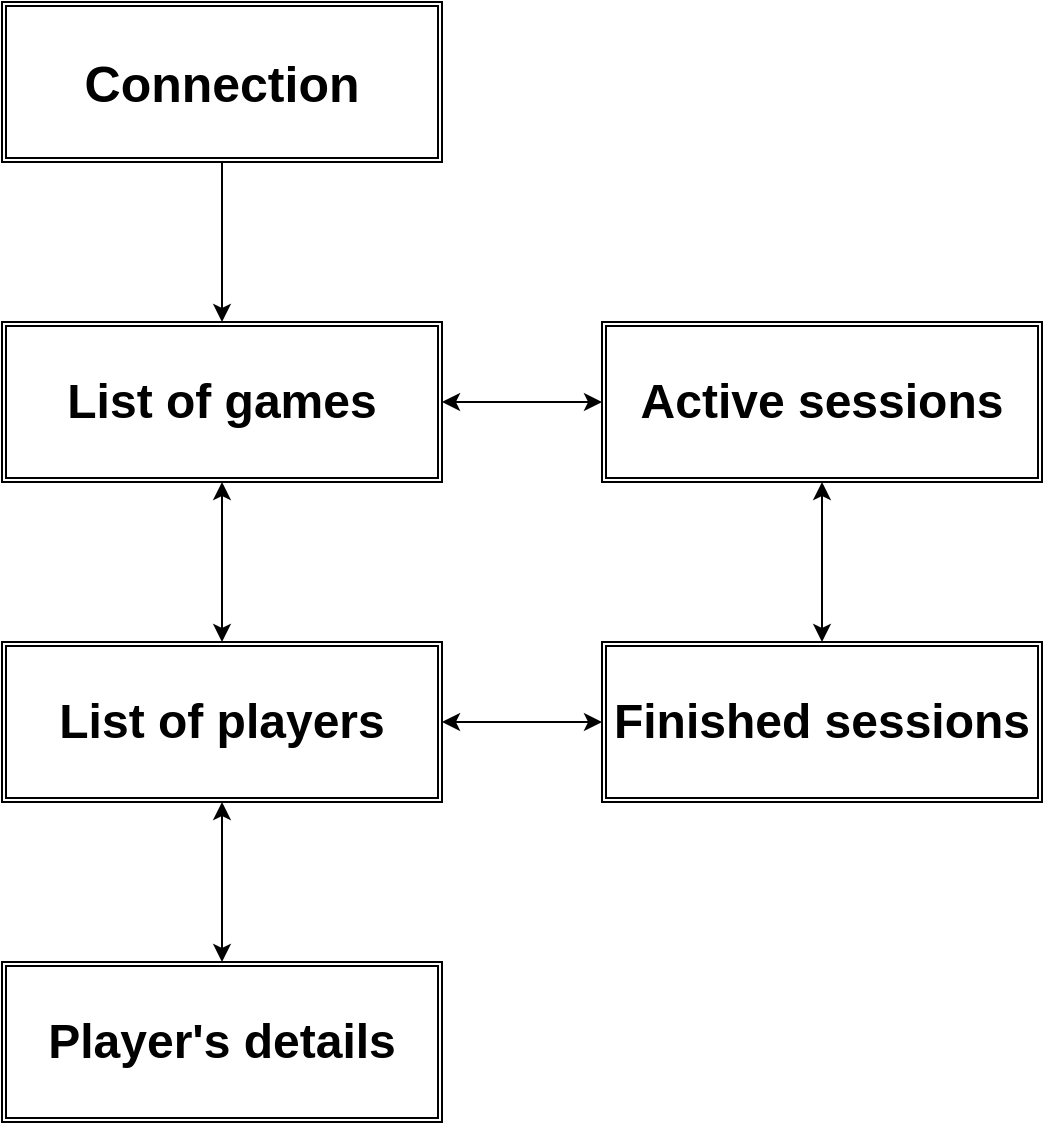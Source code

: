<mxfile version="12.1.3" type="device" pages="1"><diagram id="gSnpx5uGAL04XRHWrT9_" name="Page-1"><mxGraphModel dx="1127" dy="546" grid="1" gridSize="10" guides="1" tooltips="1" connect="1" arrows="1" fold="1" page="1" pageScale="1" pageWidth="827" pageHeight="1169" math="0" shadow="0"><root><mxCell id="0"/><mxCell id="1" parent="0"/><mxCell id="BVLQ9J43ZEy-TG3XqTZP-12" value="" style="edgeStyle=orthogonalEdgeStyle;rounded=0;orthogonalLoop=1;jettySize=auto;html=1;" parent="1" source="BVLQ9J43ZEy-TG3XqTZP-1" target="BVLQ9J43ZEy-TG3XqTZP-11" edge="1"><mxGeometry relative="1" as="geometry"/></mxCell><mxCell id="BVLQ9J43ZEy-TG3XqTZP-1" value="&lt;h1 style=&quot;font-size: 25px&quot;&gt;&lt;font style=&quot;font-size: 25px&quot;&gt;C&lt;font style=&quot;font-size: 25px&quot;&gt;onnection&lt;/font&gt;&lt;/font&gt;&lt;/h1&gt;" style="shape=ext;double=1;rounded=0;whiteSpace=wrap;html=1;" parent="1" vertex="1"><mxGeometry x="70" y="40" width="220" height="80" as="geometry"/></mxCell><mxCell id="BVLQ9J43ZEy-TG3XqTZP-11" value="&lt;h1&gt;List of games&lt;/h1&gt;" style="shape=ext;double=1;rounded=0;whiteSpace=wrap;html=1;" parent="1" vertex="1"><mxGeometry x="70" y="200" width="220" height="80" as="geometry"/></mxCell><mxCell id="ppZuyh-84o3ccYqYWX5g-5" value="&lt;h1&gt;Active sessions&lt;br&gt;&lt;/h1&gt;" style="shape=ext;double=1;rounded=0;whiteSpace=wrap;html=1;" vertex="1" parent="1"><mxGeometry x="370" y="200" width="220" height="80" as="geometry"/></mxCell><mxCell id="ppZuyh-84o3ccYqYWX5g-7" value="&lt;h1&gt;Finished sessions&lt;br&gt;&lt;/h1&gt;" style="shape=ext;double=1;rounded=0;whiteSpace=wrap;html=1;" vertex="1" parent="1"><mxGeometry x="370" y="360" width="220" height="80" as="geometry"/></mxCell><mxCell id="ppZuyh-84o3ccYqYWX5g-3" value="&lt;h1&gt;List of players&lt;br&gt;&lt;/h1&gt;" style="shape=ext;double=1;rounded=0;whiteSpace=wrap;html=1;" vertex="1" parent="1"><mxGeometry x="70" y="360" width="220" height="80" as="geometry"/></mxCell><mxCell id="ppZuyh-84o3ccYqYWX5g-25" value="&lt;h1&gt;Player's details&lt;br&gt;&lt;/h1&gt;" style="shape=ext;double=1;rounded=0;whiteSpace=wrap;html=1;" vertex="1" parent="1"><mxGeometry x="70" y="520" width="220" height="80" as="geometry"/></mxCell><mxCell id="ppZuyh-84o3ccYqYWX5g-20" value="" style="endArrow=classic;startArrow=classic;html=1;exitX=0.5;exitY=0;exitDx=0;exitDy=0;entryX=0.5;entryY=1;entryDx=0;entryDy=0;" edge="1" parent="1" source="ppZuyh-84o3ccYqYWX5g-3" target="BVLQ9J43ZEy-TG3XqTZP-11"><mxGeometry width="50" height="50" relative="1" as="geometry"><mxPoint x="70" y="510" as="sourcePoint"/><mxPoint x="120" y="460" as="targetPoint"/></mxGeometry></mxCell><mxCell id="ppZuyh-84o3ccYqYWX5g-22" value="" style="endArrow=classic;startArrow=classic;html=1;exitX=0;exitY=0.5;exitDx=0;exitDy=0;entryX=1;entryY=0.5;entryDx=0;entryDy=0;" edge="1" parent="1" source="ppZuyh-84o3ccYqYWX5g-7" target="ppZuyh-84o3ccYqYWX5g-3"><mxGeometry width="50" height="50" relative="1" as="geometry"><mxPoint x="70" y="510" as="sourcePoint"/><mxPoint x="120" y="460" as="targetPoint"/></mxGeometry></mxCell><mxCell id="ppZuyh-84o3ccYqYWX5g-23" value="" style="endArrow=classic;startArrow=classic;html=1;exitX=0.5;exitY=0;exitDx=0;exitDy=0;entryX=0.5;entryY=1;entryDx=0;entryDy=0;" edge="1" parent="1" source="ppZuyh-84o3ccYqYWX5g-7" target="ppZuyh-84o3ccYqYWX5g-5"><mxGeometry width="50" height="50" relative="1" as="geometry"><mxPoint x="70" y="510" as="sourcePoint"/><mxPoint x="120" y="460" as="targetPoint"/></mxGeometry></mxCell><mxCell id="ppZuyh-84o3ccYqYWX5g-24" value="" style="endArrow=classic;startArrow=classic;html=1;exitX=0;exitY=0.5;exitDx=0;exitDy=0;entryX=1;entryY=0.5;entryDx=0;entryDy=0;" edge="1" parent="1" source="ppZuyh-84o3ccYqYWX5g-5" target="BVLQ9J43ZEy-TG3XqTZP-11"><mxGeometry width="50" height="50" relative="1" as="geometry"><mxPoint x="70" y="510" as="sourcePoint"/><mxPoint x="120" y="460" as="targetPoint"/></mxGeometry></mxCell><mxCell id="ppZuyh-84o3ccYqYWX5g-28" value="" style="endArrow=classic;startArrow=classic;html=1;exitX=0.5;exitY=1;exitDx=0;exitDy=0;entryX=0.5;entryY=0;entryDx=0;entryDy=0;" edge="1" parent="1" source="ppZuyh-84o3ccYqYWX5g-3" target="ppZuyh-84o3ccYqYWX5g-25"><mxGeometry width="50" height="50" relative="1" as="geometry"><mxPoint x="70" y="670" as="sourcePoint"/><mxPoint x="120" y="620" as="targetPoint"/></mxGeometry></mxCell></root></mxGraphModel></diagram></mxfile>